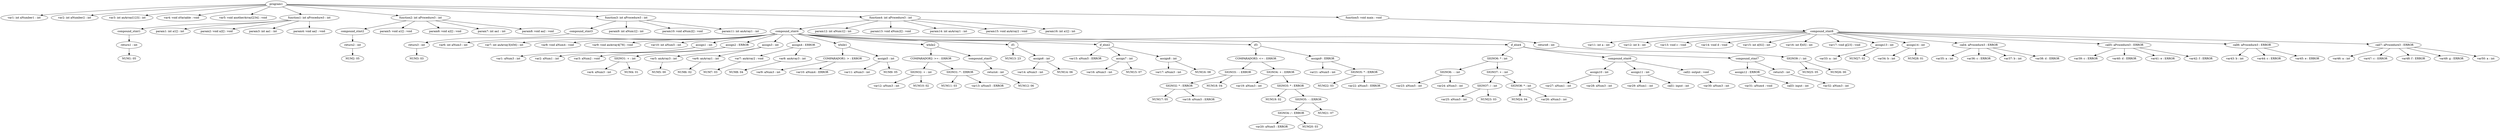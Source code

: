 digraph G {
	"program1" -> "var1: int aNumber1 : int"
	"program1" -> "var2: int aNumber2 : int"
	"program1" -> "var3: int anArray[123] : int"
	"program1" -> "var4: void aVariable : void"
	"program1" -> "var5: void anotherArray[234] : void"
	"program1" -> "function1: int aProcedure3 : int"
	"function1: int aProcedure3 : int" -> "compound_stmt1"
	"compound_stmt1" -> "return1 : int"
	"return1 : int" -> "NUM1: 05"
	"function1: int aProcedure3 : int" -> "param1: int a1[] : int"
	"function1: int aProcedure3 : int" -> "param2: void a2[] : void"
	"function1: int aProcedure3 : int" -> "param3: int aa1 : int"
	"function1: int aProcedure3 : int" -> "param4: void aa2 : void"
	"program1" -> "function2: int aProcedure3 : int"
	"function2: int aProcedure3 : int" -> "compound_stmt2"
	"compound_stmt2" -> "return2 : int"
	"return2 : int" -> "NUM2: 05"
	"function2: int aProcedure3 : int" -> "param5: void a1[] : void"
	"function2: int aProcedure3 : int" -> "param6: void a2[] : void"
	"function2: int aProcedure3 : int" -> "param7: int aa1 : int"
	"function2: int aProcedure3 : int" -> "param8: void aa2 : void"
	"program1" -> "function3: int aProcedure3 : int"
	"function3: int aProcedure3 : int" -> "compound_stmt3"
	"compound_stmt3" -> "return3 : int"
	"return3 : int" -> "NUM3: 03"
	"function3: int aProcedure3 : int" -> "param9: int aNum1[] : int"
	"function3: int aProcedure3 : int" -> "param10: void aNum2[] : void"
	"function3: int aProcedure3 : int" -> "param11: int anArray1 : int"
	"program1" -> "function4: int aProcedure3 : int"
	"function4: int aProcedure3 : int" -> "compound_stmt4"
	"compound_stmt4" -> "var6: int aNum3 : int"
	"compound_stmt4" -> "var7: int anArray3[456] : int"
	"compound_stmt4" -> "var8: void aNum4 : void"
	"compound_stmt4" -> "var9: void anArray4[78] : void"
	"compound_stmt4" -> "var10: int aNum5 : int"
	"compound_stmt4" -> "assign1 : int"
	"assign1 : int" -> "var1: aNum3 : int"
	"assign1 : int" -> "var2: aNum1 : int"
	"compound_stmt4" -> "assign2 : ERROR"
	"assign2 : ERROR" -> "var3: aNum2 : void"
	"assign2 : ERROR" -> "SIGNO1: + : int"
	"SIGNO1: + : int" -> "var4: aNum3 : int"
	"SIGNO1: + : int" -> "NUM4: 01"
	"compound_stmt4" -> "assign3 : int"
	"assign3 : int" -> "var5: anArray3 : int"
	"var5: anArray3 : int" -> "NUM5: 00"
	"assign3 : int" -> "var6: anArray1 : int"
	"var6: anArray1 : int" -> "NUM6: 02"
	"compound_stmt4" -> "assign4 : ERROR"
	"assign4 : ERROR" -> "var7: anArray2 : void"
	"var7: anArray2 : void" -> "NUM7: 03"
	"assign4 : ERROR" -> "var8: anArray3 : int"
	"var8: anArray3 : int" -> "NUM8: 04"
	"compound_stmt4" -> "while1"
	"while1" -> "COMPARADOR1: > : ERROR"
	"COMPARADOR1: > : ERROR" -> "var9: aNum3 : int"
	"COMPARADOR1: > : ERROR" -> "var10: aNum4 : ERROR"
	"while1" -> "assign5 : int"
	"assign5 : int" -> "var11: aNum3 : int"
	"assign5 : int" -> "NUM9: 05"
	"compound_stmt4" -> "while2"
	"while2" -> "COMPARADOR2: >= : ERROR"
	"COMPARADOR2: >= : ERROR" -> "SIGNO2: + : int"
	"SIGNO2: + : int" -> "var12: aNum3 : int"
	"SIGNO2: + : int" -> "NUM10: 02"
	"COMPARADOR2: >= : ERROR" -> "SIGNO1: * : ERROR"
	"SIGNO1: * : ERROR" -> "NUM11: 03"
	"SIGNO1: * : ERROR" -> "var13: aNum5 : ERROR"
	"while2" -> "compound_stmt5"
	"compound_stmt5" -> "return4 : int"
	"return4 : int" -> "NUM12: 06"
	"compound_stmt4" -> "if1"
	"if1" -> "NUM13: 23"
	"if1" -> "assign6 : int"
	"assign6 : int" -> "var14: aNum3 : int"
	"assign6 : int" -> "NUM14: 06"
	"compound_stmt4" -> "if_else2"
	"if_else2" -> "var15: aNum5 : ERROR"
	"if_else2" -> "assign7 : int"
	"assign7 : int" -> "var16: aNum3 : int"
	"assign7 : int" -> "NUM15: 07"
	"if_else2" -> "assign8 : int"
	"assign8 : int" -> "var17: aNum3 : int"
	"assign8 : int" -> "NUM16: 08"
	"compound_stmt4" -> "if3"
	"if3" -> "COMPARADOR3: <= : ERROR"
	"COMPARADOR3: <= : ERROR" -> "SIGNO3: - : ERROR"
	"SIGNO3: - : ERROR" -> "SIGNO2: * : ERROR"
	"SIGNO2: * : ERROR" -> "NUM17: 05"
	"SIGNO2: * : ERROR" -> "var18: aNum5 : ERROR"
	"SIGNO3: - : ERROR" -> "NUM18: 04"
	"COMPARADOR3: <= : ERROR" -> "SIGNO4: + : ERROR"
	"SIGNO4: + : ERROR" -> "var19: aNum3 : int"
	"SIGNO4: + : ERROR" -> "SIGNO3: * : ERROR"
	"SIGNO3: * : ERROR" -> "NUM19: 02"
	"SIGNO3: * : ERROR" -> "SIGNO5: - : ERROR"
	"SIGNO5: - : ERROR" -> "SIGNO4: / : ERROR"
	"SIGNO4: / : ERROR" -> "var20: aNum5 : ERROR"
	"SIGNO4: / : ERROR" -> "NUM20: 03"
	"SIGNO5: - : ERROR" -> "NUM21: 07"
	"if3" -> "assign9 : ERROR"
	"assign9 : ERROR" -> "var21: aNum5 : int"
	"assign9 : ERROR" -> "SIGNO5: * : ERROR"
	"SIGNO5: * : ERROR" -> "NUM22: 03"
	"SIGNO5: * : ERROR" -> "var22: aNum5 : ERROR"
	"compound_stmt4" -> "if_else4"
	"if_else4" -> "SIGNO6: * : int"
	"SIGNO6: * : int" -> "SIGNO6: - : int"
	"SIGNO6: - : int" -> "var23: aNum5 : int"
	"SIGNO6: - : int" -> "var24: aNum3 : int"
	"SIGNO6: * : int" -> "SIGNO7: + : int"
	"SIGNO7: + : int" -> "SIGNO7: / : int"
	"SIGNO7: / : int" -> "var25: aNum5 : int"
	"SIGNO7: / : int" -> "NUM23: 03"
	"SIGNO7: + : int" -> "SIGNO8: * : int"
	"SIGNO8: * : int" -> "NUM24: 04"
	"SIGNO8: * : int" -> "var26: aNum3 : int"
	"if_else4" -> "compound_stmt6"
	"compound_stmt6" -> "assign10 : int"
	"assign10 : int" -> "var27: aNum1 : int"
	"assign10 : int" -> "var28: aNum3 : int"
	"compound_stmt6" -> "assign11 : int"
	"assign11 : int" -> "var29: aNum1 : int"
	"assign11 : int" -> "call1: input : int"
	"compound_stmt6" -> "call2: output : void"
	"call2: output : void" -> "var30: aNum3 : int"
	"if_else4" -> "compound_stmt7"
	"compound_stmt7" -> "assign12 : ERROR"
	"assign12 : ERROR" -> "var31: aNum4 : void"
	"assign12 : ERROR" -> "call3: input : int"
	"compound_stmt7" -> "return5 : int"
	"return5 : int" -> "var32: aNum3 : int"
	"compound_stmt4" -> "return6 : int"
	"return6 : int" -> "SIGNO9: / : int"
	"SIGNO9: / : int" -> "NUM25: 05"
	"SIGNO9: / : int" -> "NUM26: 00"
	"function4: int aProcedure3 : int" -> "param12: int aNum1[] : int"
	"function4: int aProcedure3 : int" -> "param13: void aNum2[] : void"
	"function4: int aProcedure3 : int" -> "param14: int anArray1 : int"
	"function4: int aProcedure3 : int" -> "param15: void anArray2 : void"
	"function4: int aProcedure3 : int" -> "param16: int a1[] : int"
	"program1" -> "function5: void main : void"
	"function5: void main : void" -> "compound_stmt8"
	"compound_stmt8" -> "var11: int a : int"
	"compound_stmt8" -> "var12: int b : int"
	"compound_stmt8" -> "var13: void c : void"
	"compound_stmt8" -> "var14: void d : void"
	"compound_stmt8" -> "var15: int e[02] : int"
	"compound_stmt8" -> "var16: int f[45] : int"
	"compound_stmt8" -> "var17: void g[23] : void"
	"compound_stmt8" -> "assign13 : int"
	"assign13 : int" -> "var33: a : int"
	"assign13 : int" -> "NUM27: 02"
	"compound_stmt8" -> "assign14 : int"
	"assign14 : int" -> "var34: b : int"
	"assign14 : int" -> "NUM28: 01"
	"compound_stmt8" -> "call4: aProcedure3 : ERROR"
	"call4: aProcedure3 : ERROR" -> "var35: a : int"
	"call4: aProcedure3 : ERROR" -> "var36: c : ERROR"
	"call4: aProcedure3 : ERROR" -> "var37: b : int"
	"call4: aProcedure3 : ERROR" -> "var38: d : ERROR"
	"compound_stmt8" -> "call5: aProcedure3 : ERROR"
	"call5: aProcedure3 : ERROR" -> "var39: c : ERROR"
	"call5: aProcedure3 : ERROR" -> "var40: d : ERROR"
	"call5: aProcedure3 : ERROR" -> "var41: e : ERROR"
	"call5: aProcedure3 : ERROR" -> "var42: f : ERROR"
	"compound_stmt8" -> "call6: aProcedure3 : ERROR"
	"call6: aProcedure3 : ERROR" -> "var43: b : int"
	"call6: aProcedure3 : ERROR" -> "var44: c : ERROR"
	"call6: aProcedure3 : ERROR" -> "var45: e : ERROR"
	"compound_stmt8" -> "call7: aProcedure3 : ERROR"
	"call7: aProcedure3 : ERROR" -> "var46: a : int"
	"call7: aProcedure3 : ERROR" -> "var47: c : ERROR"
	"call7: aProcedure3 : ERROR" -> "var48: f : ERROR"
	"call7: aProcedure3 : ERROR" -> "var49: g : ERROR"
	"call7: aProcedure3 : ERROR" -> "var50: a : int"
}